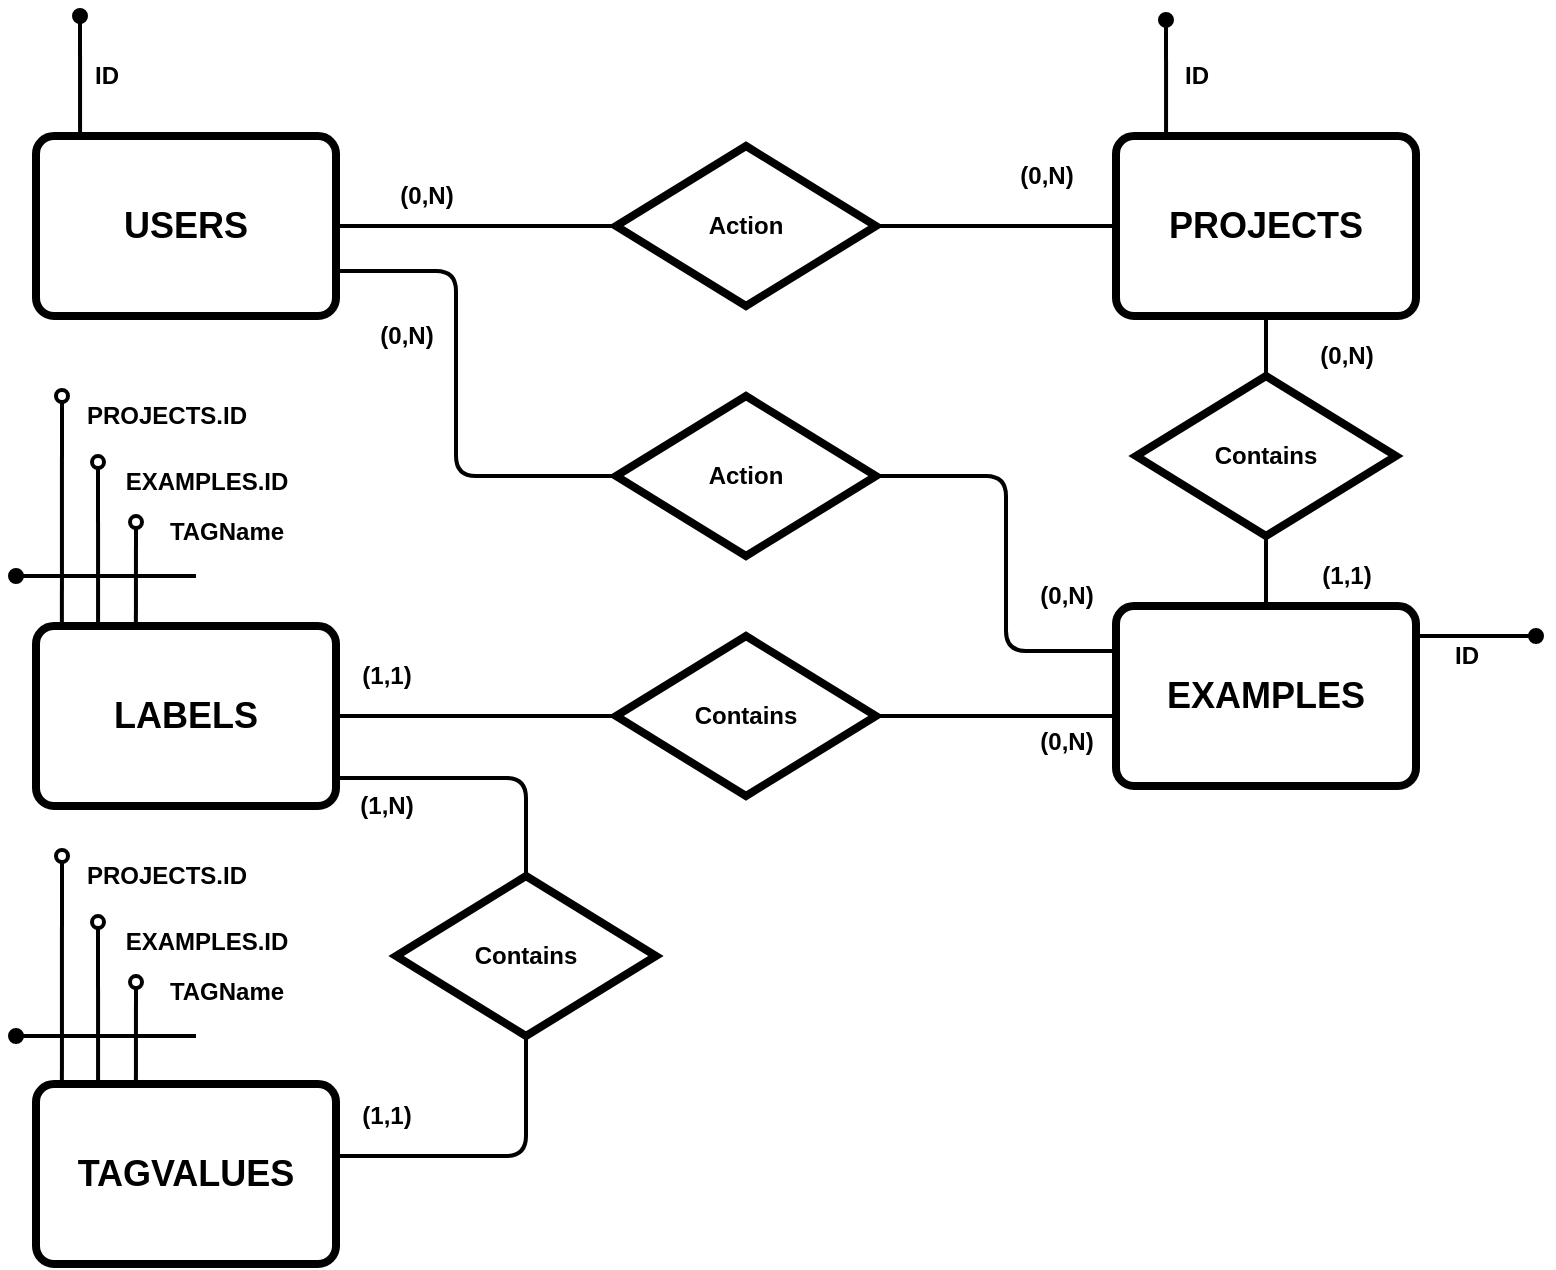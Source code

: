 <mxfile version="13.8.1" type="device"><diagram name="Page-1" id="e7e014a7-5840-1c2e-5031-d8a46d1fe8dd"><mxGraphModel dx="1553" dy="505" grid="1" gridSize="10" guides="1" tooltips="1" connect="1" arrows="1" fold="1" page="1" pageScale="1" pageWidth="1169" pageHeight="826" background="#ffffff" math="0" shadow="0"><root><mxCell id="0"/><mxCell id="1" parent="0"/><mxCell id="dgtcR2RUSxsLEtTeMRoh-41" value="&lt;font style=&quot;font-size: 18px&quot;&gt;&lt;b&gt;USERS&lt;/b&gt;&lt;/font&gt;" style="rounded=1;arcSize=10;whiteSpace=wrap;html=1;align=center;strokeWidth=4;" vertex="1" parent="1"><mxGeometry x="110" y="110" width="150" height="90" as="geometry"/></mxCell><mxCell id="dgtcR2RUSxsLEtTeMRoh-42" value="&lt;font style=&quot;font-size: 18px&quot;&gt;&lt;b&gt;PROJECTS&lt;/b&gt;&lt;/font&gt;" style="rounded=1;arcSize=10;whiteSpace=wrap;html=1;align=center;strokeWidth=4;" vertex="1" parent="1"><mxGeometry x="650" y="110" width="150" height="90" as="geometry"/></mxCell><mxCell id="dgtcR2RUSxsLEtTeMRoh-43" value="&lt;font style=&quot;font-size: 18px&quot;&gt;&lt;b&gt;EXAMPLES&lt;/b&gt;&lt;/font&gt;" style="rounded=1;arcSize=10;whiteSpace=wrap;html=1;align=center;strokeWidth=4;" vertex="1" parent="1"><mxGeometry x="650" y="345" width="150" height="90" as="geometry"/></mxCell><mxCell id="dgtcR2RUSxsLEtTeMRoh-44" value="&lt;font style=&quot;font-size: 18px&quot;&gt;&lt;b&gt;TAGVALUES&lt;/b&gt;&lt;/font&gt;" style="rounded=1;arcSize=10;whiteSpace=wrap;html=1;align=center;strokeWidth=4;" vertex="1" parent="1"><mxGeometry x="110" y="584" width="150" height="90" as="geometry"/></mxCell><mxCell id="dgtcR2RUSxsLEtTeMRoh-45" value="&lt;font style=&quot;font-size: 18px&quot;&gt;&lt;b&gt;LABELS&lt;/b&gt;&lt;/font&gt;" style="rounded=1;arcSize=10;whiteSpace=wrap;html=1;align=center;strokeWidth=4;" vertex="1" parent="1"><mxGeometry x="110" y="355" width="150" height="90" as="geometry"/></mxCell><mxCell id="dgtcR2RUSxsLEtTeMRoh-56" value="" style="html=1;verticalAlign=bottom;startArrow=oval;startFill=1;endArrow=none;entryX=0.147;entryY=-0.022;entryDx=0;entryDy=0;endFill=0;strokeWidth=2;entryPerimeter=0;" edge="1" parent="1" target="dgtcR2RUSxsLEtTeMRoh-41"><mxGeometry width="80" relative="1" as="geometry"><mxPoint x="132" y="50" as="sourcePoint"/><mxPoint x="340" y="20" as="targetPoint"/></mxGeometry></mxCell><mxCell id="dgtcR2RUSxsLEtTeMRoh-59" value="&lt;b&gt;ID&lt;/b&gt;" style="text;html=1;align=center;verticalAlign=middle;resizable=0;points=[];autosize=1;" vertex="1" parent="1"><mxGeometry x="130" y="70" width="30" height="20" as="geometry"/></mxCell><mxCell id="dgtcR2RUSxsLEtTeMRoh-60" value="" style="html=1;verticalAlign=bottom;startArrow=oval;startFill=1;endArrow=none;entryX=0.147;entryY=-0.022;entryDx=0;entryDy=0;endFill=0;strokeWidth=2;entryPerimeter=0;" edge="1" parent="1"><mxGeometry width="80" relative="1" as="geometry"><mxPoint x="675" y="51.98" as="sourcePoint"/><mxPoint x="675.05" y="110.0" as="targetPoint"/></mxGeometry></mxCell><mxCell id="dgtcR2RUSxsLEtTeMRoh-61" value="&lt;b&gt;ID&lt;/b&gt;" style="text;html=1;align=center;verticalAlign=middle;resizable=0;points=[];autosize=1;" vertex="1" parent="1"><mxGeometry x="675" y="70" width="30" height="20" as="geometry"/></mxCell><mxCell id="dgtcR2RUSxsLEtTeMRoh-62" value="&lt;b&gt;Action&lt;/b&gt;" style="rhombus;whiteSpace=wrap;html=1;strokeWidth=4;" vertex="1" parent="1"><mxGeometry x="400" y="115" width="130" height="80" as="geometry"/></mxCell><mxCell id="dgtcR2RUSxsLEtTeMRoh-63" value="" style="endArrow=none;html=1;strokeColor=#000000;strokeWidth=2;exitX=1;exitY=0.5;exitDx=0;exitDy=0;entryX=0;entryY=0.5;entryDx=0;entryDy=0;" edge="1" parent="1" source="dgtcR2RUSxsLEtTeMRoh-41" target="dgtcR2RUSxsLEtTeMRoh-62"><mxGeometry width="50" height="50" relative="1" as="geometry"><mxPoint x="420" y="200" as="sourcePoint"/><mxPoint x="420" y="155" as="targetPoint"/></mxGeometry></mxCell><mxCell id="dgtcR2RUSxsLEtTeMRoh-64" value="" style="endArrow=none;html=1;strokeColor=#000000;strokeWidth=2;exitX=1;exitY=0.5;exitDx=0;exitDy=0;entryX=0;entryY=0.5;entryDx=0;entryDy=0;" edge="1" parent="1" source="dgtcR2RUSxsLEtTeMRoh-62" target="dgtcR2RUSxsLEtTeMRoh-42"><mxGeometry width="50" height="50" relative="1" as="geometry"><mxPoint x="585" y="150" as="sourcePoint"/><mxPoint x="690" y="155" as="targetPoint"/></mxGeometry></mxCell><mxCell id="dgtcR2RUSxsLEtTeMRoh-66" value="&lt;b&gt;(0,N)&lt;/b&gt;" style="text;html=1;align=center;verticalAlign=middle;resizable=0;points=[];autosize=1;" vertex="1" parent="1"><mxGeometry x="280" y="130" width="50" height="20" as="geometry"/></mxCell><mxCell id="dgtcR2RUSxsLEtTeMRoh-68" value="&lt;b&gt;(0,N)&lt;/b&gt;" style="text;html=1;align=center;verticalAlign=middle;resizable=0;points=[];autosize=1;" vertex="1" parent="1"><mxGeometry x="590" y="120" width="50" height="20" as="geometry"/></mxCell><mxCell id="dgtcR2RUSxsLEtTeMRoh-90" value="&lt;b&gt;Action&lt;/b&gt;" style="rhombus;whiteSpace=wrap;html=1;strokeWidth=4;" vertex="1" parent="1"><mxGeometry x="400" y="240" width="130" height="80" as="geometry"/></mxCell><mxCell id="dgtcR2RUSxsLEtTeMRoh-93" value="&lt;b&gt;(0,N)&lt;/b&gt;" style="text;html=1;align=center;verticalAlign=middle;resizable=0;points=[];autosize=1;" vertex="1" parent="1"><mxGeometry x="270" y="200" width="50" height="20" as="geometry"/></mxCell><mxCell id="dgtcR2RUSxsLEtTeMRoh-94" value="&lt;b&gt;(0,N)&lt;/b&gt;" style="text;html=1;align=center;verticalAlign=middle;resizable=0;points=[];autosize=1;" vertex="1" parent="1"><mxGeometry x="600" y="330" width="50" height="20" as="geometry"/></mxCell><mxCell id="dgtcR2RUSxsLEtTeMRoh-97" value="" style="edgeStyle=elbowEdgeStyle;elbow=horizontal;endArrow=none;html=1;strokeColor=#000000;strokeWidth=2;endFill=0;exitX=1;exitY=0.75;exitDx=0;exitDy=0;" edge="1" parent="1" source="dgtcR2RUSxsLEtTeMRoh-41"><mxGeometry width="50" height="50" relative="1" as="geometry"><mxPoint x="160" y="218" as="sourcePoint"/><mxPoint x="400" y="280" as="targetPoint"/><Array as="points"><mxPoint x="320" y="350"/><mxPoint x="280" y="330"/><mxPoint x="150" y="280"/><mxPoint x="210" y="270"/><mxPoint x="190" y="280"/><mxPoint x="160" y="308"/></Array></mxGeometry></mxCell><mxCell id="dgtcR2RUSxsLEtTeMRoh-98" value="&lt;b&gt;Contains&lt;/b&gt;" style="rhombus;whiteSpace=wrap;html=1;strokeWidth=4;" vertex="1" parent="1"><mxGeometry x="660" y="230" width="130" height="80" as="geometry"/></mxCell><mxCell id="dgtcR2RUSxsLEtTeMRoh-99" value="" style="endArrow=none;html=1;strokeColor=#000000;strokeWidth=2;exitX=0.5;exitY=0;exitDx=0;exitDy=0;entryX=0.5;entryY=1;entryDx=0;entryDy=0;" edge="1" parent="1" target="dgtcR2RUSxsLEtTeMRoh-98" source="dgtcR2RUSxsLEtTeMRoh-43"><mxGeometry width="50" height="50" relative="1" as="geometry"><mxPoint x="300" y="275" as="sourcePoint"/><mxPoint x="510" y="270" as="targetPoint"/></mxGeometry></mxCell><mxCell id="dgtcR2RUSxsLEtTeMRoh-100" value="" style="endArrow=none;html=1;strokeColor=#000000;strokeWidth=2;entryX=0.5;entryY=1;entryDx=0;entryDy=0;" edge="1" parent="1" source="dgtcR2RUSxsLEtTeMRoh-98" target="dgtcR2RUSxsLEtTeMRoh-42"><mxGeometry width="50" height="50" relative="1" as="geometry"><mxPoint x="725" y="230" as="sourcePoint"/><mxPoint x="685" y="195" as="targetPoint"/></mxGeometry></mxCell><mxCell id="dgtcR2RUSxsLEtTeMRoh-101" value="&lt;b&gt;(1,1)&lt;/b&gt;" style="text;html=1;align=center;verticalAlign=middle;resizable=0;points=[];autosize=1;" vertex="1" parent="1"><mxGeometry x="740" y="320" width="50" height="20" as="geometry"/></mxCell><mxCell id="dgtcR2RUSxsLEtTeMRoh-102" value="&lt;b&gt;(0,N)&lt;/b&gt;" style="text;html=1;align=center;verticalAlign=middle;resizable=0;points=[];autosize=1;" vertex="1" parent="1"><mxGeometry x="740" y="210" width="50" height="20" as="geometry"/></mxCell><mxCell id="dgtcR2RUSxsLEtTeMRoh-107" value="" style="html=1;verticalAlign=bottom;startArrow=oval;startFill=1;endArrow=none;entryX=1;entryY=0.25;entryDx=0;entryDy=0;endFill=0;strokeWidth=2;" edge="1" parent="1"><mxGeometry width="80" relative="1" as="geometry"><mxPoint x="860" y="360" as="sourcePoint"/><mxPoint x="800" y="360" as="targetPoint"/></mxGeometry></mxCell><mxCell id="dgtcR2RUSxsLEtTeMRoh-108" value="&lt;b&gt;ID&lt;/b&gt;" style="text;html=1;align=center;verticalAlign=middle;resizable=0;points=[];autosize=1;" vertex="1" parent="1"><mxGeometry x="810" y="360" width="30" height="20" as="geometry"/></mxCell><mxCell id="dgtcR2RUSxsLEtTeMRoh-109" value="" style="edgeStyle=elbowEdgeStyle;elbow=horizontal;endArrow=none;html=1;strokeColor=#000000;strokeWidth=2;endFill=0;exitX=1;exitY=0.5;exitDx=0;exitDy=0;entryX=0;entryY=0.25;entryDx=0;entryDy=0;" edge="1" parent="1" source="dgtcR2RUSxsLEtTeMRoh-90" target="dgtcR2RUSxsLEtTeMRoh-43"><mxGeometry width="50" height="50" relative="1" as="geometry"><mxPoint x="535" y="290" as="sourcePoint"/><mxPoint x="650" y="393" as="targetPoint"/><Array as="points"><mxPoint x="595" y="380"/><mxPoint x="595" y="462.5"/><mxPoint x="555" y="442.5"/><mxPoint x="425" y="392.5"/><mxPoint x="485" y="382.5"/><mxPoint x="465" y="392.5"/><mxPoint x="435" y="420.5"/></Array></mxGeometry></mxCell><mxCell id="dgtcR2RUSxsLEtTeMRoh-110" value="&lt;b&gt;Contains&lt;/b&gt;" style="rhombus;whiteSpace=wrap;html=1;strokeWidth=4;" vertex="1" parent="1"><mxGeometry x="400" y="360" width="130" height="80" as="geometry"/></mxCell><mxCell id="dgtcR2RUSxsLEtTeMRoh-111" value="" style="endArrow=none;html=1;strokeColor=#000000;strokeWidth=2;entryX=0;entryY=0.5;entryDx=0;entryDy=0;" edge="1" parent="1" target="dgtcR2RUSxsLEtTeMRoh-110" source="dgtcR2RUSxsLEtTeMRoh-45"><mxGeometry width="50" height="50" relative="1" as="geometry"><mxPoint x="270" y="390" as="sourcePoint"/><mxPoint x="420" y="400" as="targetPoint"/></mxGeometry></mxCell><mxCell id="dgtcR2RUSxsLEtTeMRoh-112" value="" style="endArrow=none;html=1;strokeColor=#000000;strokeWidth=2;exitX=1;exitY=0.5;exitDx=0;exitDy=0;entryX=0;entryY=0.5;entryDx=0;entryDy=0;" edge="1" parent="1" source="dgtcR2RUSxsLEtTeMRoh-110"><mxGeometry width="50" height="50" relative="1" as="geometry"><mxPoint x="585" y="395" as="sourcePoint"/><mxPoint x="650" y="400" as="targetPoint"/></mxGeometry></mxCell><mxCell id="dgtcR2RUSxsLEtTeMRoh-113" value="&lt;b&gt;(1,1)&lt;/b&gt;" style="text;html=1;align=center;verticalAlign=middle;resizable=0;points=[];autosize=1;" vertex="1" parent="1"><mxGeometry x="260" y="370" width="50" height="20" as="geometry"/></mxCell><mxCell id="dgtcR2RUSxsLEtTeMRoh-114" value="&lt;b&gt;(0,N)&lt;/b&gt;" style="text;html=1;align=center;verticalAlign=middle;resizable=0;points=[];autosize=1;" vertex="1" parent="1"><mxGeometry x="600" y="403" width="50" height="20" as="geometry"/></mxCell><mxCell id="dgtcR2RUSxsLEtTeMRoh-118" value="" style="html=1;verticalAlign=bottom;startArrow=oval;startFill=0;endArrow=none;endFill=0;strokeWidth=2;entryX=0.093;entryY=0.011;entryDx=0;entryDy=0;entryPerimeter=0;" edge="1" parent="1"><mxGeometry width="80" relative="1" as="geometry"><mxPoint x="123" y="240" as="sourcePoint"/><mxPoint x="122.95" y="355.99" as="targetPoint"/></mxGeometry></mxCell><mxCell id="dgtcR2RUSxsLEtTeMRoh-119" value="&lt;b&gt;PROJECTS.ID&lt;/b&gt;" style="text;html=1;align=center;verticalAlign=middle;resizable=0;points=[];autosize=1;" vertex="1" parent="1"><mxGeometry x="120" y="240" width="110" height="20" as="geometry"/></mxCell><mxCell id="dgtcR2RUSxsLEtTeMRoh-124" value="" style="html=1;verticalAlign=bottom;startArrow=oval;startFill=0;endArrow=none;endFill=0;strokeWidth=2;entryX=0.207;entryY=-0.011;entryDx=0;entryDy=0;entryPerimeter=0;" edge="1" parent="1" target="dgtcR2RUSxsLEtTeMRoh-45"><mxGeometry width="80" relative="1" as="geometry"><mxPoint x="141" y="273.02" as="sourcePoint"/><mxPoint x="142" y="320" as="targetPoint"/></mxGeometry></mxCell><mxCell id="dgtcR2RUSxsLEtTeMRoh-125" value="&lt;b&gt;EXAMPLES.ID&lt;/b&gt;" style="text;html=1;align=center;verticalAlign=middle;resizable=0;points=[];autosize=1;" vertex="1" parent="1"><mxGeometry x="140" y="273.02" width="110" height="20" as="geometry"/></mxCell><mxCell id="dgtcR2RUSxsLEtTeMRoh-126" value="&lt;b&gt;TAGName&lt;/b&gt;" style="text;html=1;align=center;verticalAlign=middle;resizable=0;points=[];autosize=1;" vertex="1" parent="1"><mxGeometry x="165" y="298.02" width="80" height="20" as="geometry"/></mxCell><mxCell id="dgtcR2RUSxsLEtTeMRoh-127" value="" style="html=1;verticalAlign=bottom;startArrow=oval;startFill=0;endArrow=none;endFill=0;strokeWidth=2;entryX=0.333;entryY=0;entryDx=0;entryDy=0;entryPerimeter=0;" edge="1" parent="1" target="dgtcR2RUSxsLEtTeMRoh-45"><mxGeometry width="80" relative="1" as="geometry"><mxPoint x="160" y="303.02" as="sourcePoint"/><mxPoint x="159" y="356" as="targetPoint"/></mxGeometry></mxCell><mxCell id="dgtcR2RUSxsLEtTeMRoh-128" value="" style="html=1;verticalAlign=bottom;startArrow=oval;startFill=1;endArrow=none;endFill=0;strokeWidth=2;" edge="1" parent="1"><mxGeometry width="80" relative="1" as="geometry"><mxPoint x="100" y="330" as="sourcePoint"/><mxPoint x="190" y="330" as="targetPoint"/></mxGeometry></mxCell><mxCell id="dgtcR2RUSxsLEtTeMRoh-142" value="" style="html=1;verticalAlign=bottom;startArrow=oval;startFill=0;endArrow=none;endFill=0;strokeWidth=2;entryX=0.093;entryY=0.011;entryDx=0;entryDy=0;entryPerimeter=0;" edge="1" parent="1"><mxGeometry width="80" relative="1" as="geometry"><mxPoint x="123" y="470" as="sourcePoint"/><mxPoint x="122.95" y="585.99" as="targetPoint"/></mxGeometry></mxCell><mxCell id="dgtcR2RUSxsLEtTeMRoh-143" value="&lt;b&gt;PROJECTS.ID&lt;/b&gt;" style="text;html=1;align=center;verticalAlign=middle;resizable=0;points=[];autosize=1;" vertex="1" parent="1"><mxGeometry x="120" y="470" width="110" height="20" as="geometry"/></mxCell><mxCell id="dgtcR2RUSxsLEtTeMRoh-144" value="" style="html=1;verticalAlign=bottom;startArrow=oval;startFill=0;endArrow=none;endFill=0;strokeWidth=2;entryX=0.207;entryY=-0.011;entryDx=0;entryDy=0;entryPerimeter=0;" edge="1" parent="1"><mxGeometry width="80" relative="1" as="geometry"><mxPoint x="141" y="503.02" as="sourcePoint"/><mxPoint x="141.05" y="584.01" as="targetPoint"/></mxGeometry></mxCell><mxCell id="dgtcR2RUSxsLEtTeMRoh-145" value="&lt;b&gt;EXAMPLES.ID&lt;/b&gt;" style="text;html=1;align=center;verticalAlign=middle;resizable=0;points=[];autosize=1;" vertex="1" parent="1"><mxGeometry x="140" y="503.02" width="110" height="20" as="geometry"/></mxCell><mxCell id="dgtcR2RUSxsLEtTeMRoh-146" value="&lt;b&gt;TAGName&lt;/b&gt;" style="text;html=1;align=center;verticalAlign=middle;resizable=0;points=[];autosize=1;" vertex="1" parent="1"><mxGeometry x="165" y="528.02" width="80" height="20" as="geometry"/></mxCell><mxCell id="dgtcR2RUSxsLEtTeMRoh-147" value="" style="html=1;verticalAlign=bottom;startArrow=oval;startFill=0;endArrow=none;endFill=0;strokeWidth=2;entryX=0.333;entryY=0;entryDx=0;entryDy=0;entryPerimeter=0;" edge="1" parent="1"><mxGeometry width="80" relative="1" as="geometry"><mxPoint x="160" y="533.02" as="sourcePoint"/><mxPoint x="159.95" y="585" as="targetPoint"/></mxGeometry></mxCell><mxCell id="dgtcR2RUSxsLEtTeMRoh-148" value="" style="html=1;verticalAlign=bottom;startArrow=oval;startFill=1;endArrow=none;endFill=0;strokeWidth=2;" edge="1" parent="1"><mxGeometry width="80" relative="1" as="geometry"><mxPoint x="100" y="560" as="sourcePoint"/><mxPoint x="190" y="560" as="targetPoint"/></mxGeometry></mxCell><mxCell id="dgtcR2RUSxsLEtTeMRoh-149" value="&lt;b&gt;Contains&lt;/b&gt;" style="rhombus;whiteSpace=wrap;html=1;strokeWidth=4;" vertex="1" parent="1"><mxGeometry x="290" y="480" width="130" height="80" as="geometry"/></mxCell><mxCell id="dgtcR2RUSxsLEtTeMRoh-150" value="&lt;b&gt;(1,N)&lt;/b&gt;" style="text;html=1;align=center;verticalAlign=middle;resizable=0;points=[];autosize=1;" vertex="1" parent="1"><mxGeometry x="260" y="435" width="50" height="20" as="geometry"/></mxCell><mxCell id="dgtcR2RUSxsLEtTeMRoh-151" value="" style="edgeStyle=elbowEdgeStyle;elbow=horizontal;endArrow=none;html=1;strokeColor=#000000;strokeWidth=2;endFill=0;exitX=1.013;exitY=0.844;exitDx=0;exitDy=0;exitPerimeter=0;" edge="1" parent="1" source="dgtcR2RUSxsLEtTeMRoh-45"><mxGeometry width="50" height="50" relative="1" as="geometry"><mxPoint x="265" y="425.52" as="sourcePoint"/><mxPoint x="355" y="480" as="targetPoint"/><Array as="points"><mxPoint x="355" y="430"/><mxPoint x="285" y="578.02"/><mxPoint x="155" y="528.02"/><mxPoint x="215" y="518.02"/><mxPoint x="195" y="528.02"/><mxPoint x="165" y="556.02"/></Array></mxGeometry></mxCell><mxCell id="dgtcR2RUSxsLEtTeMRoh-153" value="" style="edgeStyle=elbowEdgeStyle;elbow=horizontal;endArrow=none;html=1;strokeColor=#000000;strokeWidth=2;endFill=0;exitX=1.013;exitY=0.844;exitDx=0;exitDy=0;exitPerimeter=0;entryX=0.5;entryY=1;entryDx=0;entryDy=0;" edge="1" parent="1" target="dgtcR2RUSxsLEtTeMRoh-149"><mxGeometry width="50" height="50" relative="1" as="geometry"><mxPoint x="260" y="620" as="sourcePoint"/><mxPoint x="353.05" y="669.04" as="targetPoint"/><Array as="points"><mxPoint x="355" y="600"/><mxPoint x="353.05" y="619.04"/><mxPoint x="283.05" y="767.06"/><mxPoint x="153.05" y="717.06"/><mxPoint x="213.05" y="707.06"/><mxPoint x="193.05" y="717.06"/><mxPoint x="163.05" y="745.06"/></Array></mxGeometry></mxCell><mxCell id="dgtcR2RUSxsLEtTeMRoh-154" value="&lt;b&gt;(1,1)&lt;/b&gt;" style="text;html=1;align=center;verticalAlign=middle;resizable=0;points=[];autosize=1;" vertex="1" parent="1"><mxGeometry x="260" y="590" width="50" height="20" as="geometry"/></mxCell></root></mxGraphModel></diagram></mxfile>
